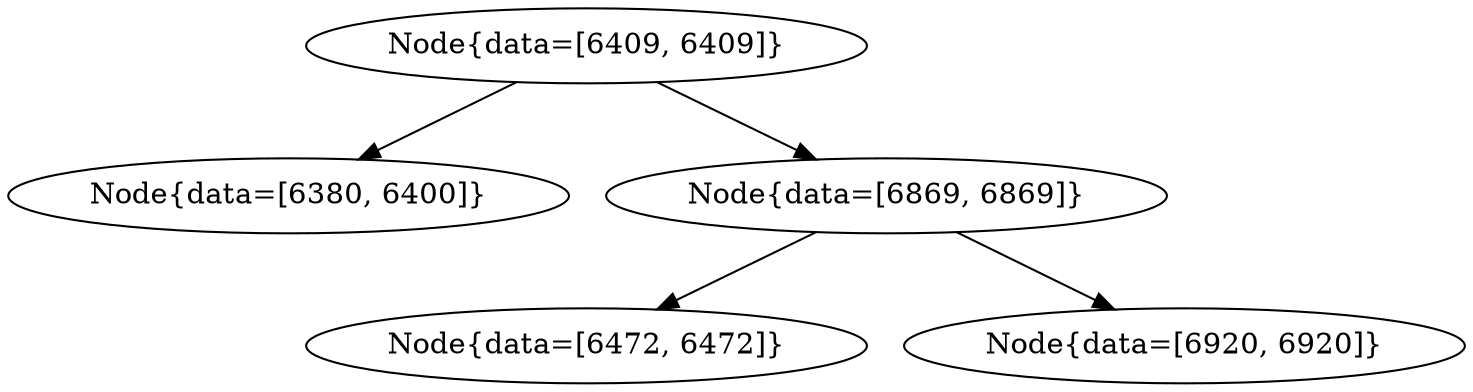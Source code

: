 digraph G{
127758389 [label="Node{data=[6409, 6409]}"]
127758389 -> 925131177
925131177 [label="Node{data=[6380, 6400]}"]
127758389 -> 1610593938
1610593938 [label="Node{data=[6869, 6869]}"]
1610593938 -> 1221274995
1221274995 [label="Node{data=[6472, 6472]}"]
1610593938 -> 607907975
607907975 [label="Node{data=[6920, 6920]}"]
}
